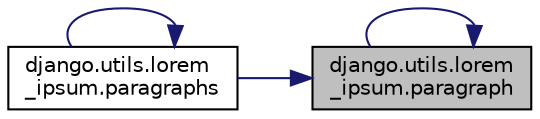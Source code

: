 digraph "django.utils.lorem_ipsum.paragraph"
{
 // LATEX_PDF_SIZE
  edge [fontname="Helvetica",fontsize="10",labelfontname="Helvetica",labelfontsize="10"];
  node [fontname="Helvetica",fontsize="10",shape=record];
  rankdir="RL";
  Node1 [label="django.utils.lorem\l_ipsum.paragraph",height=0.2,width=0.4,color="black", fillcolor="grey75", style="filled", fontcolor="black",tooltip=" "];
  Node1 -> Node1 [dir="back",color="midnightblue",fontsize="10",style="solid",fontname="Helvetica"];
  Node1 -> Node2 [dir="back",color="midnightblue",fontsize="10",style="solid",fontname="Helvetica"];
  Node2 [label="django.utils.lorem\l_ipsum.paragraphs",height=0.2,width=0.4,color="black", fillcolor="white", style="filled",URL="$d5/d76/namespacedjango_1_1utils_1_1lorem__ipsum.html#ac8575def17bf0f6c6475d1a5f73fb954",tooltip=" "];
  Node2 -> Node2 [dir="back",color="midnightblue",fontsize="10",style="solid",fontname="Helvetica"];
}
